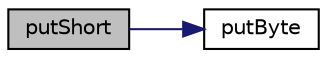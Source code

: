 digraph "putShort"
{
  edge [fontname="Helvetica",fontsize="10",labelfontname="Helvetica",labelfontsize="10"];
  node [fontname="Helvetica",fontsize="10",shape=record];
  rankdir="LR";
  Node1 [label="putShort",height=0.2,width=0.4,color="black", fillcolor="grey75", style="filled" fontcolor="black"];
  Node1 -> Node2 [color="midnightblue",fontsize="10",style="solid"];
  Node2 [label="putByte",height=0.2,width=0.4,color="black", fillcolor="white", style="filled",URL="$BMP_8c.html#a7e2fd016234e4518a1d0f6f2b5370d26"];
}
